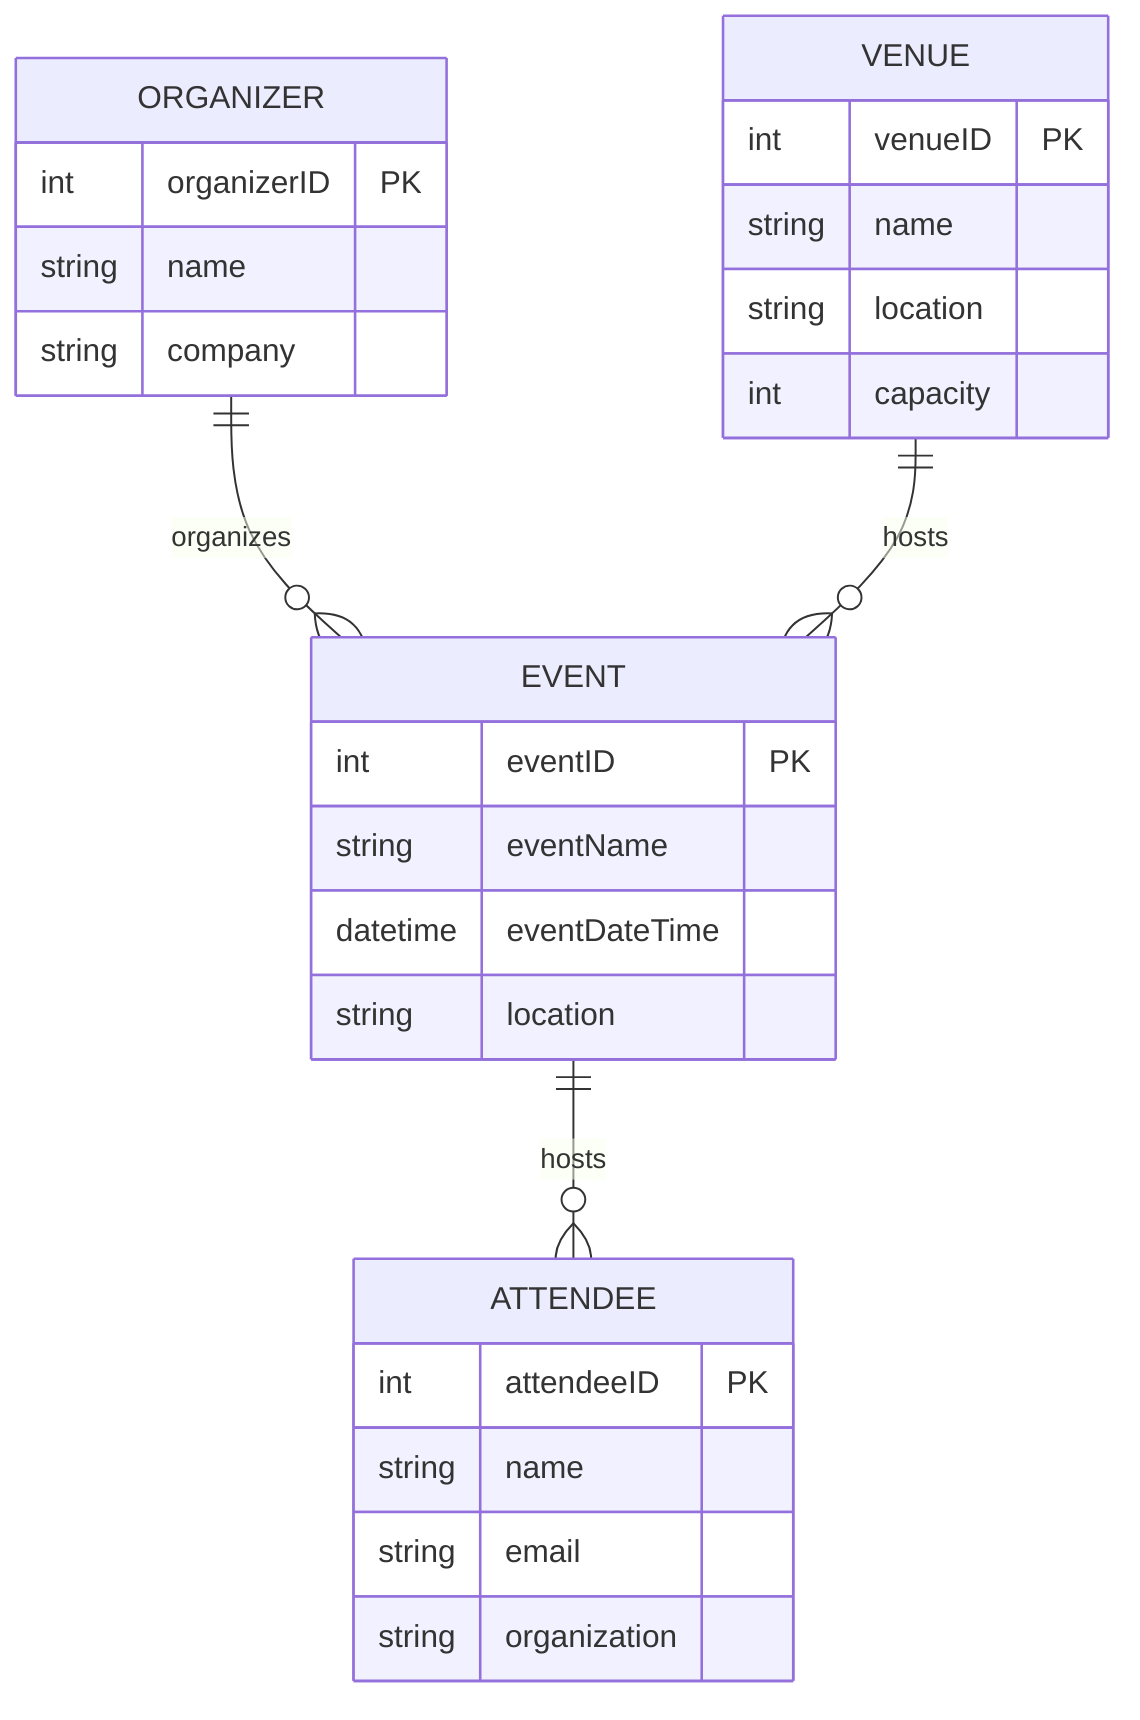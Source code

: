 erDiagram
    EVENT ||--o{ ATTENDEE : hosts
    EVENT {
        int eventID PK
        string eventName
        datetime eventDateTime
        string location
    }
    ATTENDEE {
        int attendeeID PK
        string name
        string email
        string organization
    }
    ORGANIZER ||--o{ EVENT : organizes
    ORGANIZER {
        int organizerID PK
        string name
        string company
    }
    VENUE ||--o{ EVENT : hosts
    VENUE {
        int venueID PK
        string name
        string location
        int capacity
    }